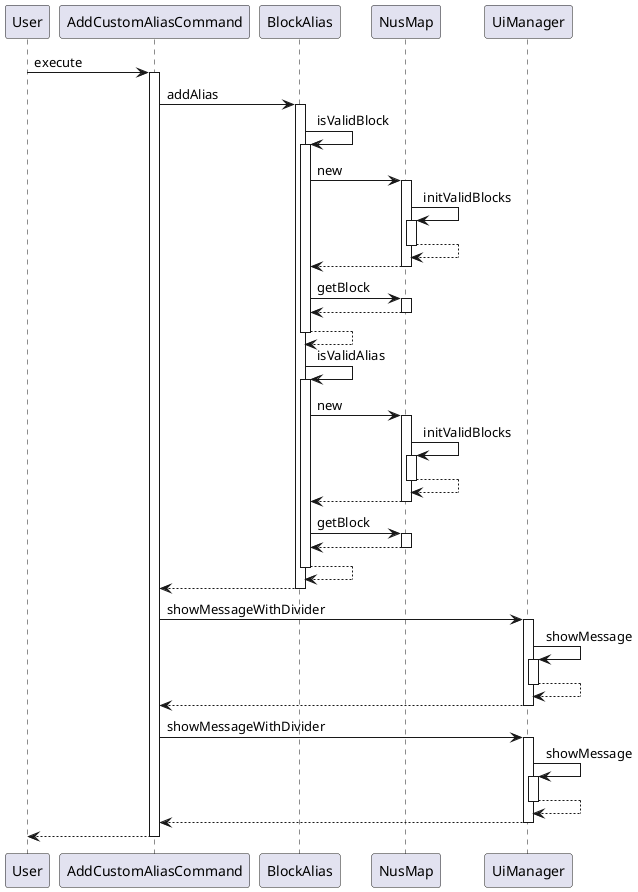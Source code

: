 @startuml
participant User
User -> AddCustomAliasCommand : execute
activate AddCustomAliasCommand
AddCustomAliasCommand -> BlockAlias : addAlias
activate BlockAlias
BlockAlias -> BlockAlias : isValidBlock
activate BlockAlias
BlockAlias -> NusMap : new
activate NusMap
NusMap -> NusMap : initValidBlocks
activate NusMap
NusMap --> NusMap
deactivate NusMap
NusMap --> BlockAlias
deactivate NusMap
BlockAlias -> NusMap : getBlock
activate NusMap
NusMap --> BlockAlias
deactivate NusMap
BlockAlias --> BlockAlias
deactivate BlockAlias
BlockAlias -> BlockAlias : isValidAlias
activate BlockAlias
BlockAlias -> NusMap : new
activate NusMap
NusMap -> NusMap : initValidBlocks
activate NusMap
NusMap --> NusMap
deactivate NusMap
NusMap --> BlockAlias
deactivate NusMap
BlockAlias -> NusMap : getBlock
activate NusMap
NusMap --> BlockAlias
deactivate NusMap
BlockAlias --> BlockAlias
deactivate BlockAlias
BlockAlias --> AddCustomAliasCommand
deactivate BlockAlias
AddCustomAliasCommand -> UiManager : showMessageWithDivider
activate UiManager
UiManager -> UiManager : showMessage
activate UiManager
UiManager --> UiManager
deactivate UiManager
UiManager --> AddCustomAliasCommand
deactivate UiManager
AddCustomAliasCommand -> UiManager : showMessageWithDivider
activate UiManager
UiManager -> UiManager : showMessage
activate UiManager
UiManager --> UiManager
deactivate UiManager
UiManager --> AddCustomAliasCommand
deactivate UiManager
return
@enduml